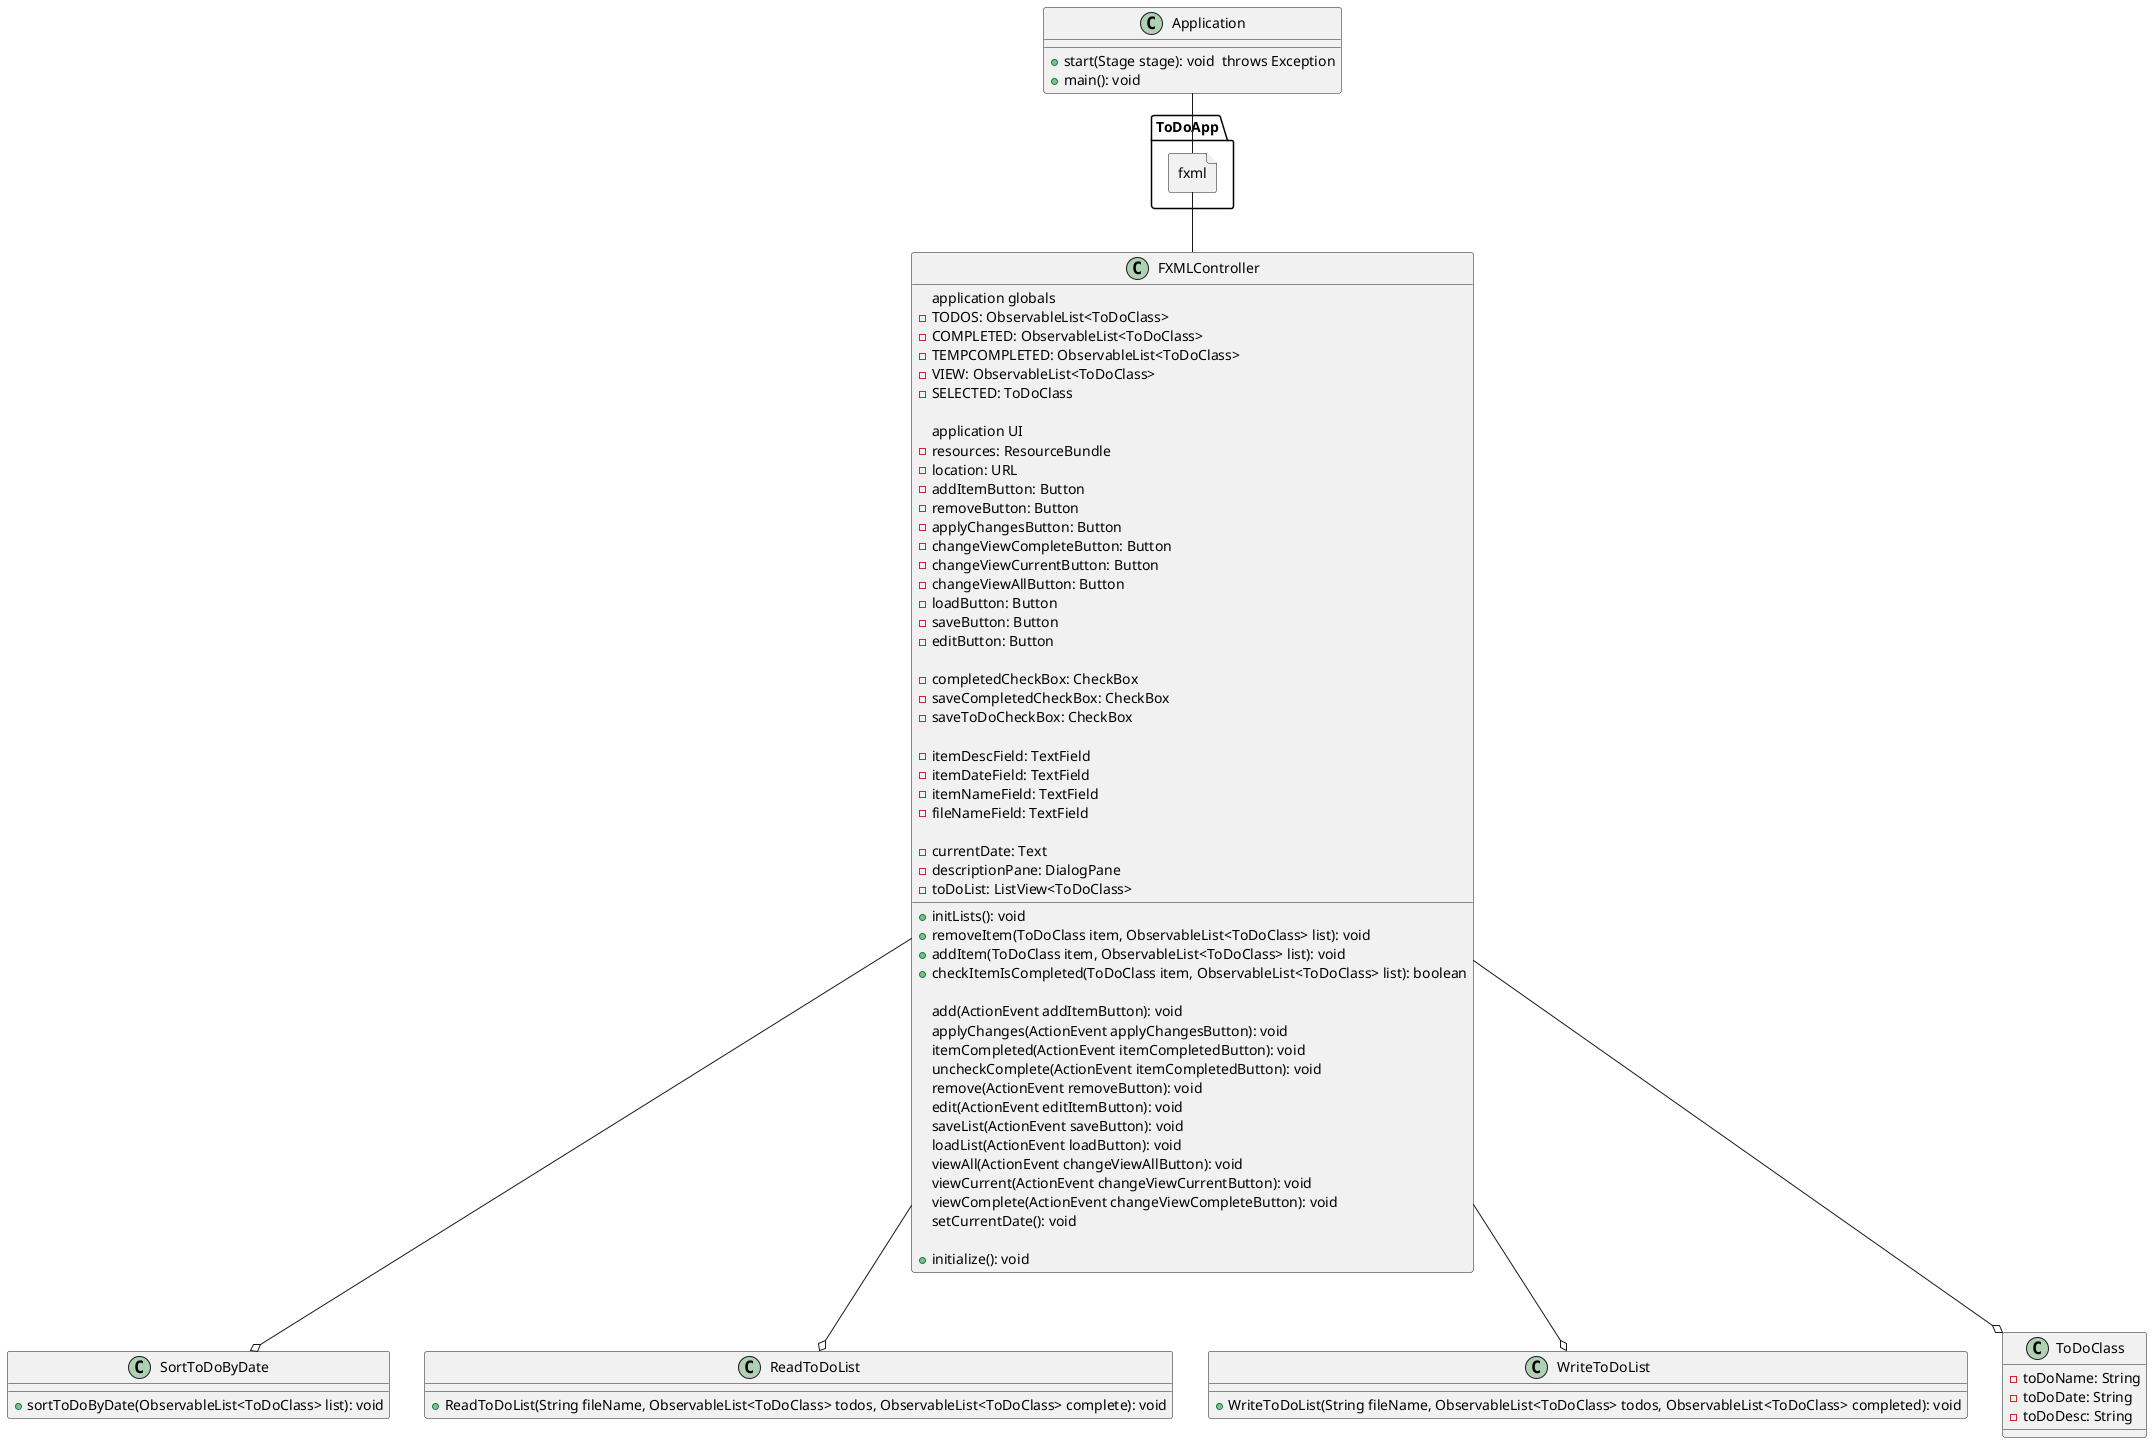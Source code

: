 @startuml
'https://plantuml.com/class-diagram

'/*
' *  UCF COP3330 Summer 2021 Application Assignment 1 Solution
' *  Copyright 2021 Jeanne Moore
' */

class FXMLController {
application globals
-TODOS: ObservableList<ToDoClass>
-COMPLETED: ObservableList<ToDoClass>
-TEMPCOMPLETED: ObservableList<ToDoClass>
-VIEW: ObservableList<ToDoClass>
-SELECTED: ToDoClass

application UI
+initLists(): void
-resources: ResourceBundle
-location: URL
-addItemButton: Button
-removeButton: Button
-applyChangesButton: Button
-changeViewCompleteButton: Button
-changeViewCurrentButton: Button
-changeViewAllButton: Button
-loadButton: Button
-saveButton: Button
-editButton: Button

-completedCheckBox: CheckBox
-saveCompletedCheckBox: CheckBox
-saveToDoCheckBox: CheckBox

-itemDescField: TextField
-itemDateField: TextField
-itemNameField: TextField
-fileNameField: TextField

-currentDate: Text
-descriptionPane: DialogPane
-toDoList: ListView<ToDoClass>

+removeItem(ToDoClass item, ObservableList<ToDoClass> list): void
+addItem(ToDoClass item, ObservableList<ToDoClass> list): void
+checkItemIsCompleted(ToDoClass item, ObservableList<ToDoClass> list): boolean

add(ActionEvent addItemButton): void
applyChanges(ActionEvent applyChangesButton): void
itemCompleted(ActionEvent itemCompletedButton): void
uncheckComplete(ActionEvent itemCompletedButton): void
remove(ActionEvent removeButton): void
edit(ActionEvent editItemButton): void
saveList(ActionEvent saveButton): void
loadList(ActionEvent loadButton): void
viewAll(ActionEvent changeViewAllButton): void
viewCurrent(ActionEvent changeViewCurrentButton): void
viewComplete(ActionEvent changeViewCompleteButton): void
setCurrentDate(): void

+initialize(): void
}

class Application {
+start(Stage stage): void  throws Exception
+main(): void
}

class SortToDoByDate {
+sortToDoByDate(ObservableList<ToDoClass> list): void
}

class ReadToDoList {
+ReadToDoList(String fileName, ObservableList<ToDoClass> todos, ObservableList<ToDoClass> complete): void
}

class WriteToDoList {
+WriteToDoList(String fileName, ObservableList<ToDoClass> todos, ObservableList<ToDoClass> completed): void
}

class ToDoClass {
-toDoName: String
-toDoDate: String
-toDoDesc: String
}

file ToDoApp.fxml {
}

Application -- ToDoApp.fxml
ToDoApp.fxml -- FXMLController
FXMLController --o SortToDoByDate
FXMLController --o ReadToDoList
FXMLController --o WriteToDoList
FXMLController --o ToDoClass


@enduml